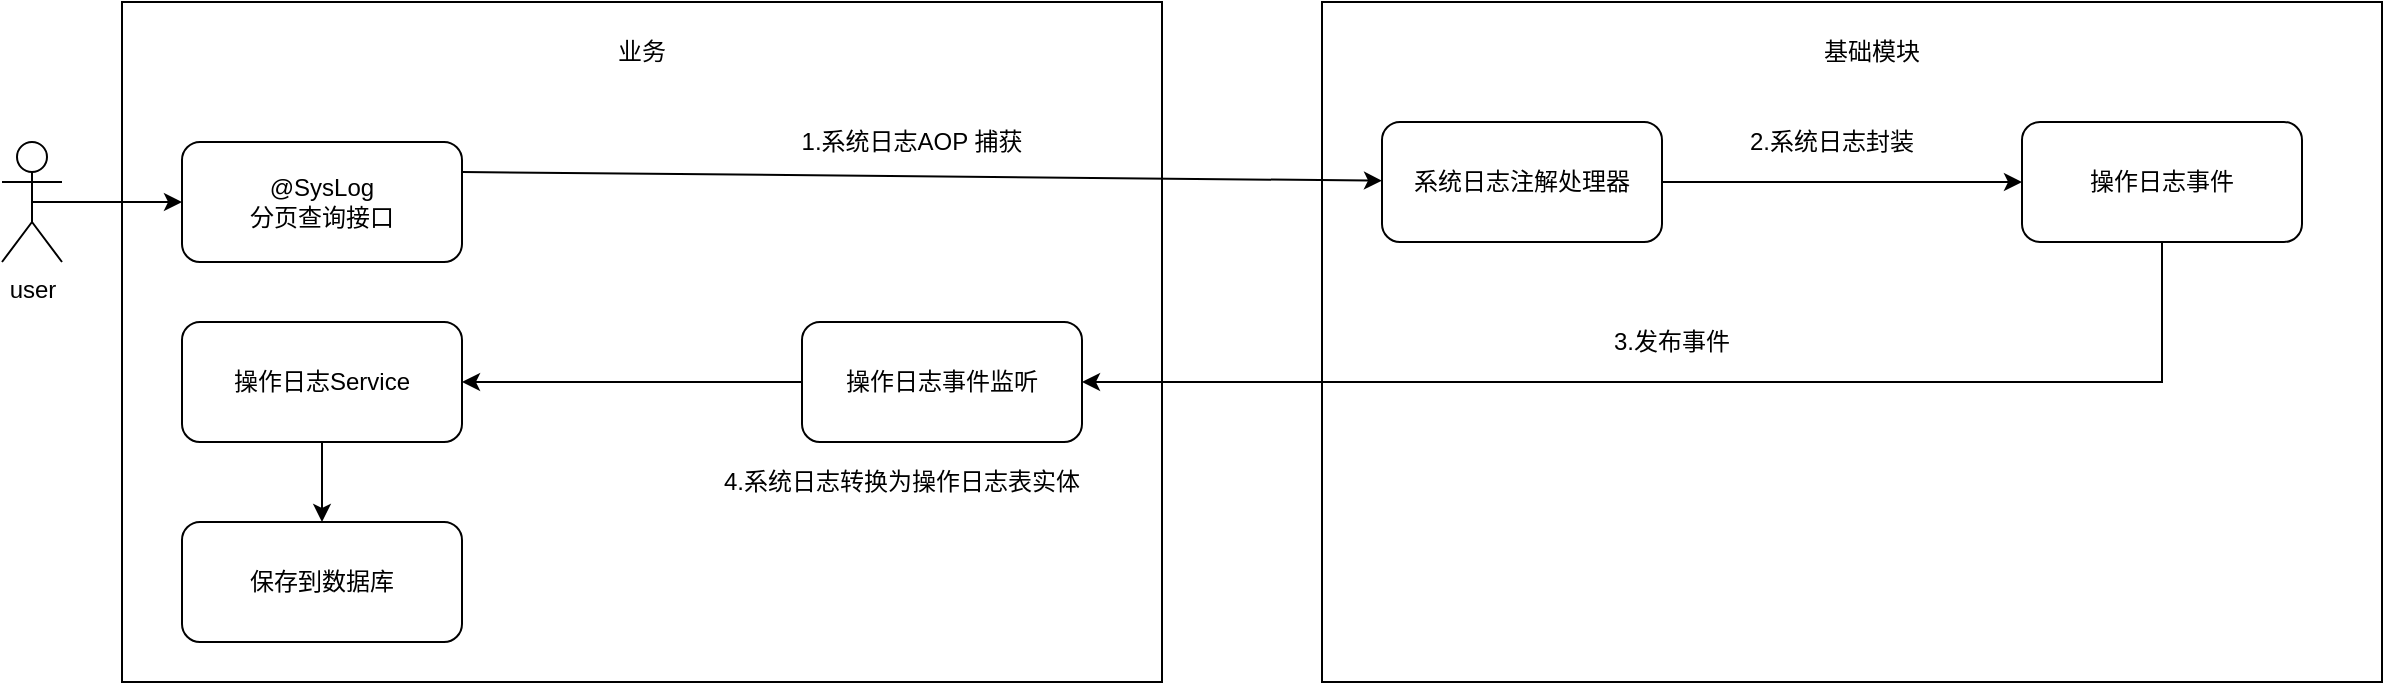 <mxfile version="14.6.13" type="device"><diagram id="uJ5qyhxcObX6f2xgSquU" name="第 1 页"><mxGraphModel dx="1422" dy="822" grid="1" gridSize="10" guides="1" tooltips="1" connect="1" arrows="1" fold="1" page="1" pageScale="1" pageWidth="827" pageHeight="1169" math="0" shadow="0"><root><mxCell id="0"/><mxCell id="1" parent="0"/><mxCell id="acsVTmMKWFhPkRtJZM58-2" value="" style="rounded=0;whiteSpace=wrap;html=1;" vertex="1" parent="1"><mxGeometry x="680" y="40" width="530" height="340" as="geometry"/></mxCell><mxCell id="acsVTmMKWFhPkRtJZM58-3" value="" style="rounded=0;whiteSpace=wrap;html=1;" vertex="1" parent="1"><mxGeometry x="80" y="40" width="520" height="340" as="geometry"/></mxCell><mxCell id="acsVTmMKWFhPkRtJZM58-4" style="edgeStyle=orthogonalEdgeStyle;rounded=0;orthogonalLoop=1;jettySize=auto;html=1;exitX=0.5;exitY=0.5;exitDx=0;exitDy=0;exitPerimeter=0;" edge="1" parent="1" source="acsVTmMKWFhPkRtJZM58-5" target="acsVTmMKWFhPkRtJZM58-7"><mxGeometry relative="1" as="geometry"/></mxCell><mxCell id="acsVTmMKWFhPkRtJZM58-5" value="user" style="shape=umlActor;verticalLabelPosition=bottom;verticalAlign=top;html=1;outlineConnect=0;" vertex="1" parent="1"><mxGeometry x="20" y="110" width="30" height="60" as="geometry"/></mxCell><mxCell id="acsVTmMKWFhPkRtJZM58-33" style="rounded=0;orthogonalLoop=1;jettySize=auto;html=1;exitX=1;exitY=0.25;exitDx=0;exitDy=0;" edge="1" parent="1" source="acsVTmMKWFhPkRtJZM58-7" target="acsVTmMKWFhPkRtJZM58-29"><mxGeometry relative="1" as="geometry"/></mxCell><mxCell id="acsVTmMKWFhPkRtJZM58-7" value="@SysLog&lt;br&gt;分页查询接口" style="rounded=1;whiteSpace=wrap;html=1;" vertex="1" parent="1"><mxGeometry x="110" y="110" width="140" height="60" as="geometry"/></mxCell><mxCell id="acsVTmMKWFhPkRtJZM58-8" value="业务" style="text;html=1;strokeColor=none;fillColor=none;align=center;verticalAlign=middle;whiteSpace=wrap;rounded=0;" vertex="1" parent="1"><mxGeometry x="285" y="50" width="110" height="30" as="geometry"/></mxCell><mxCell id="acsVTmMKWFhPkRtJZM58-9" value="基础模块" style="text;html=1;strokeColor=none;fillColor=none;align=center;verticalAlign=middle;whiteSpace=wrap;rounded=0;" vertex="1" parent="1"><mxGeometry x="900" y="50" width="110" height="30" as="geometry"/></mxCell><mxCell id="acsVTmMKWFhPkRtJZM58-34" style="edgeStyle=orthogonalEdgeStyle;rounded=0;orthogonalLoop=1;jettySize=auto;html=1;exitX=1;exitY=0.5;exitDx=0;exitDy=0;entryX=0;entryY=0.5;entryDx=0;entryDy=0;" edge="1" parent="1" source="acsVTmMKWFhPkRtJZM58-29" target="acsVTmMKWFhPkRtJZM58-30"><mxGeometry relative="1" as="geometry"/></mxCell><mxCell id="acsVTmMKWFhPkRtJZM58-29" value="系统日志注解处理器" style="rounded=1;whiteSpace=wrap;html=1;" vertex="1" parent="1"><mxGeometry x="710" y="100" width="140" height="60" as="geometry"/></mxCell><mxCell id="acsVTmMKWFhPkRtJZM58-35" style="edgeStyle=orthogonalEdgeStyle;rounded=0;orthogonalLoop=1;jettySize=auto;html=1;exitX=0.5;exitY=1;exitDx=0;exitDy=0;entryX=1;entryY=0.5;entryDx=0;entryDy=0;" edge="1" parent="1" source="acsVTmMKWFhPkRtJZM58-30" target="acsVTmMKWFhPkRtJZM58-32"><mxGeometry relative="1" as="geometry"/></mxCell><mxCell id="acsVTmMKWFhPkRtJZM58-30" value="操作日志事件" style="rounded=1;whiteSpace=wrap;html=1;" vertex="1" parent="1"><mxGeometry x="1030" y="100" width="140" height="60" as="geometry"/></mxCell><mxCell id="acsVTmMKWFhPkRtJZM58-47" style="edgeStyle=none;rounded=0;orthogonalLoop=1;jettySize=auto;html=1;exitX=0.5;exitY=1;exitDx=0;exitDy=0;" edge="1" parent="1" source="acsVTmMKWFhPkRtJZM58-31" target="acsVTmMKWFhPkRtJZM58-46"><mxGeometry relative="1" as="geometry"/></mxCell><mxCell id="acsVTmMKWFhPkRtJZM58-31" value="操作日志Service" style="rounded=1;whiteSpace=wrap;html=1;" vertex="1" parent="1"><mxGeometry x="110" y="200" width="140" height="60" as="geometry"/></mxCell><mxCell id="acsVTmMKWFhPkRtJZM58-36" style="edgeStyle=orthogonalEdgeStyle;rounded=0;orthogonalLoop=1;jettySize=auto;html=1;exitX=0;exitY=0.5;exitDx=0;exitDy=0;" edge="1" parent="1" source="acsVTmMKWFhPkRtJZM58-32" target="acsVTmMKWFhPkRtJZM58-31"><mxGeometry relative="1" as="geometry"/></mxCell><mxCell id="acsVTmMKWFhPkRtJZM58-32" value="操作日志事件监听" style="rounded=1;whiteSpace=wrap;html=1;" vertex="1" parent="1"><mxGeometry x="420" y="200" width="140" height="60" as="geometry"/></mxCell><mxCell id="acsVTmMKWFhPkRtJZM58-39" value="1.系统日志AOP 捕获" style="text;html=1;strokeColor=none;fillColor=none;align=center;verticalAlign=middle;whiteSpace=wrap;rounded=0;" vertex="1" parent="1"><mxGeometry x="380" y="100" width="190" height="20" as="geometry"/></mxCell><mxCell id="acsVTmMKWFhPkRtJZM58-40" value="2.系统日志封装" style="text;html=1;strokeColor=none;fillColor=none;align=center;verticalAlign=middle;whiteSpace=wrap;rounded=0;" vertex="1" parent="1"><mxGeometry x="880" y="100" width="110" height="20" as="geometry"/></mxCell><mxCell id="acsVTmMKWFhPkRtJZM58-42" value="3.发布事件" style="text;html=1;strokeColor=none;fillColor=none;align=center;verticalAlign=middle;whiteSpace=wrap;rounded=0;" vertex="1" parent="1"><mxGeometry x="800" y="200" width="110" height="20" as="geometry"/></mxCell><mxCell id="acsVTmMKWFhPkRtJZM58-43" value="4.系统日志转换为操作日志表实体" style="text;html=1;strokeColor=none;fillColor=none;align=center;verticalAlign=middle;whiteSpace=wrap;rounded=0;" vertex="1" parent="1"><mxGeometry x="360" y="270" width="220" height="20" as="geometry"/></mxCell><mxCell id="acsVTmMKWFhPkRtJZM58-46" value="保存到数据库" style="rounded=1;whiteSpace=wrap;html=1;" vertex="1" parent="1"><mxGeometry x="110" y="300" width="140" height="60" as="geometry"/></mxCell></root></mxGraphModel></diagram></mxfile>